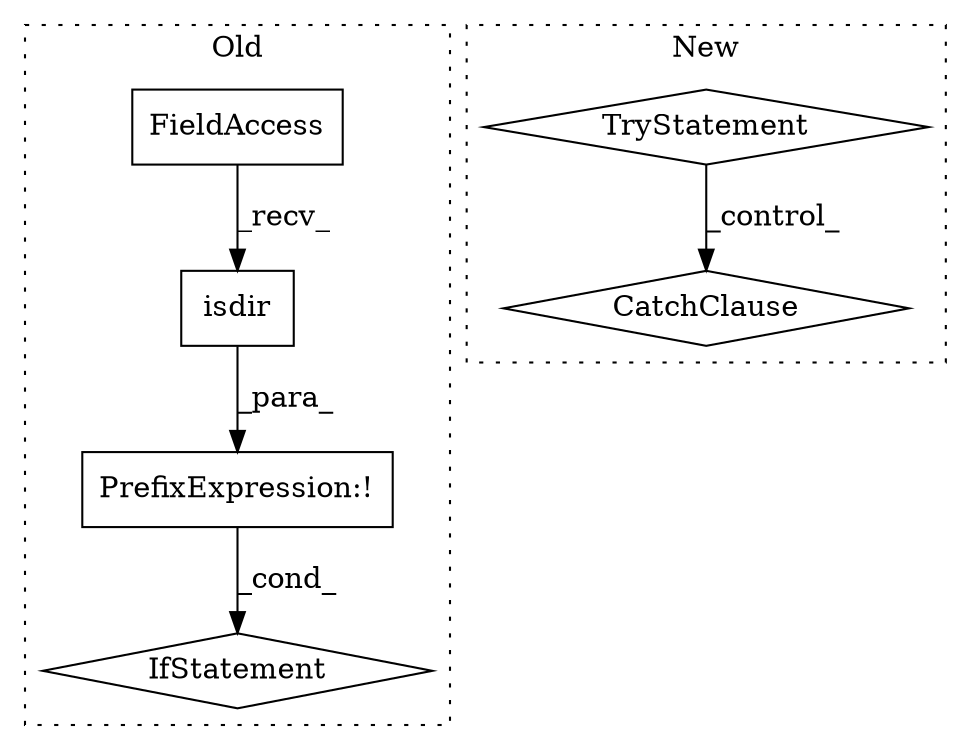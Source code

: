 digraph G {
subgraph cluster0 {
1 [label="isdir" a="32" s="13365,13372" l="6,1" shape="box"];
4 [label="IfStatement" a="25" s="13352,13373" l="4,2" shape="diamond"];
5 [label="FieldAccess" a="22" s="13357" l="7" shape="box"];
6 [label="PrefixExpression:!" a="38" s="13356" l="1" shape="box"];
label = "Old";
style="dotted";
}
subgraph cluster1 {
2 [label="TryStatement" a="54" s="13422" l="4" shape="diamond"];
3 [label="CatchClause" a="12" s="13457,13487" l="11,2" shape="diamond"];
label = "New";
style="dotted";
}
1 -> 6 [label="_para_"];
2 -> 3 [label="_control_"];
5 -> 1 [label="_recv_"];
6 -> 4 [label="_cond_"];
}